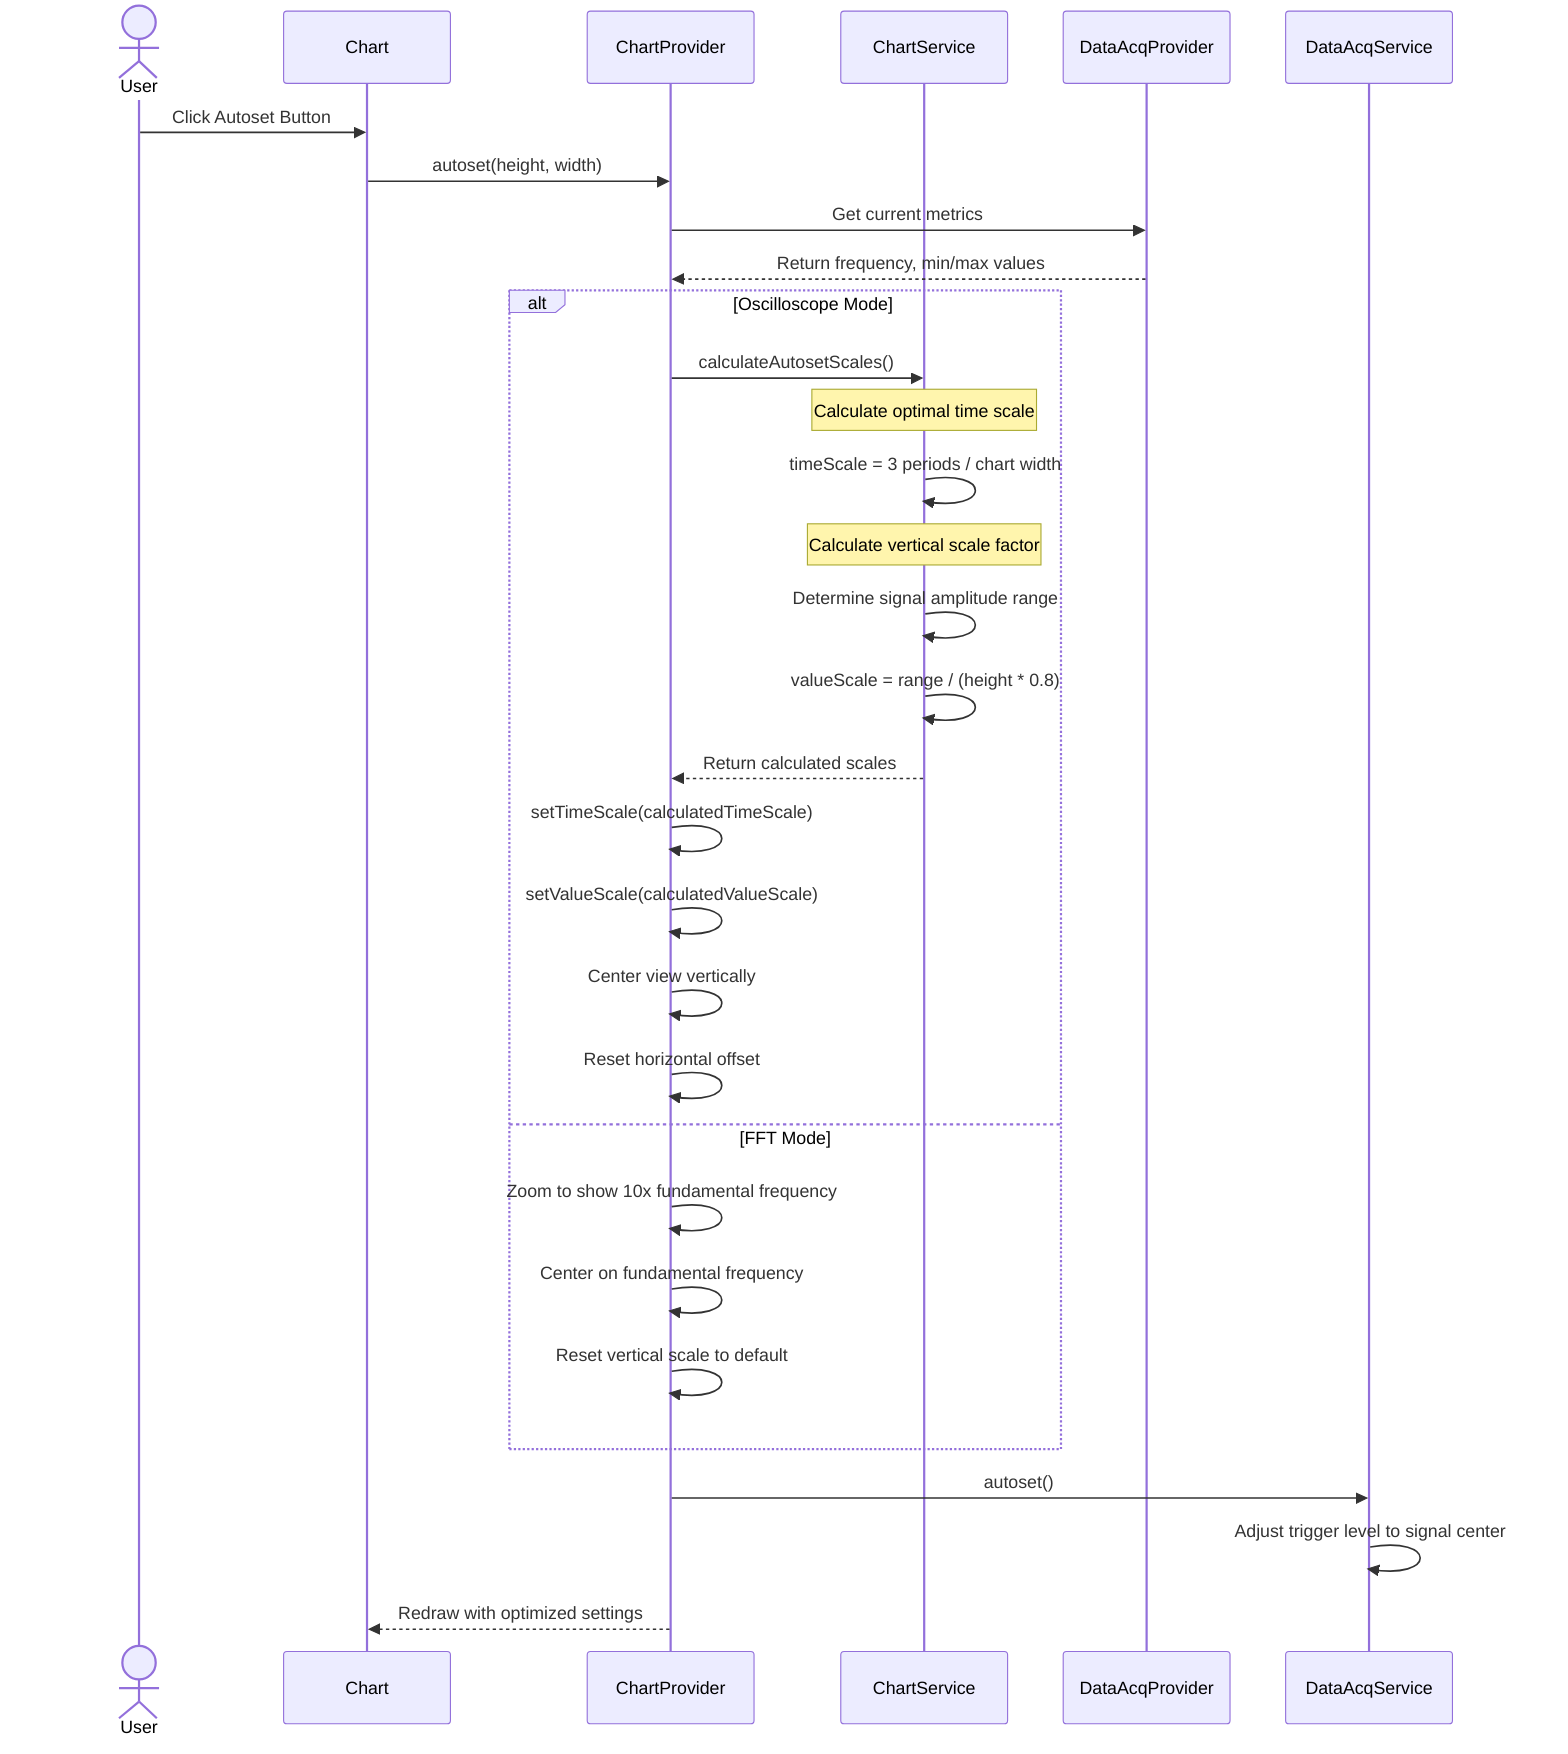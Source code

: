sequenceDiagram
    actor User
    participant Chart
    participant ChartProvider
    participant ChartService
    participant DataAcqProvider
    participant DataAcqService

    User->>Chart: Click Autoset Button
    Chart->>ChartProvider: autoset(height, width)
    
    ChartProvider->>DataAcqProvider: Get current metrics
    DataAcqProvider-->>ChartProvider: Return frequency, min/max values
    
    alt Oscilloscope Mode
        ChartProvider->>ChartService: calculateAutosetScales()
        
        Note over ChartService: Calculate optimal time scale
        ChartService->>ChartService: timeScale = 3 periods / chart width
        
        Note over ChartService: Calculate vertical scale factor
        ChartService->>ChartService: Determine signal amplitude range
        ChartService->>ChartService: valueScale = range / (height * 0.8)
        
        ChartService-->>ChartProvider: Return calculated scales
        
        ChartProvider->>ChartProvider: setTimeScale(calculatedTimeScale)
        ChartProvider->>ChartProvider: setValueScale(calculatedValueScale)
        
        ChartProvider->>ChartProvider: Center view vertically
        ChartProvider->>ChartProvider: Reset horizontal offset
    else FFT Mode
        ChartProvider->>ChartProvider: Zoom to show 10x fundamental frequency
        ChartProvider->>ChartProvider: Center on fundamental frequency
        ChartProvider->>ChartProvider: Reset vertical scale to default
    end
    
    ChartProvider->>DataAcqService: autoset() 
    DataAcqService->>DataAcqService: Adjust trigger level to signal center
    
    ChartProvider-->>Chart: Redraw with optimized settings